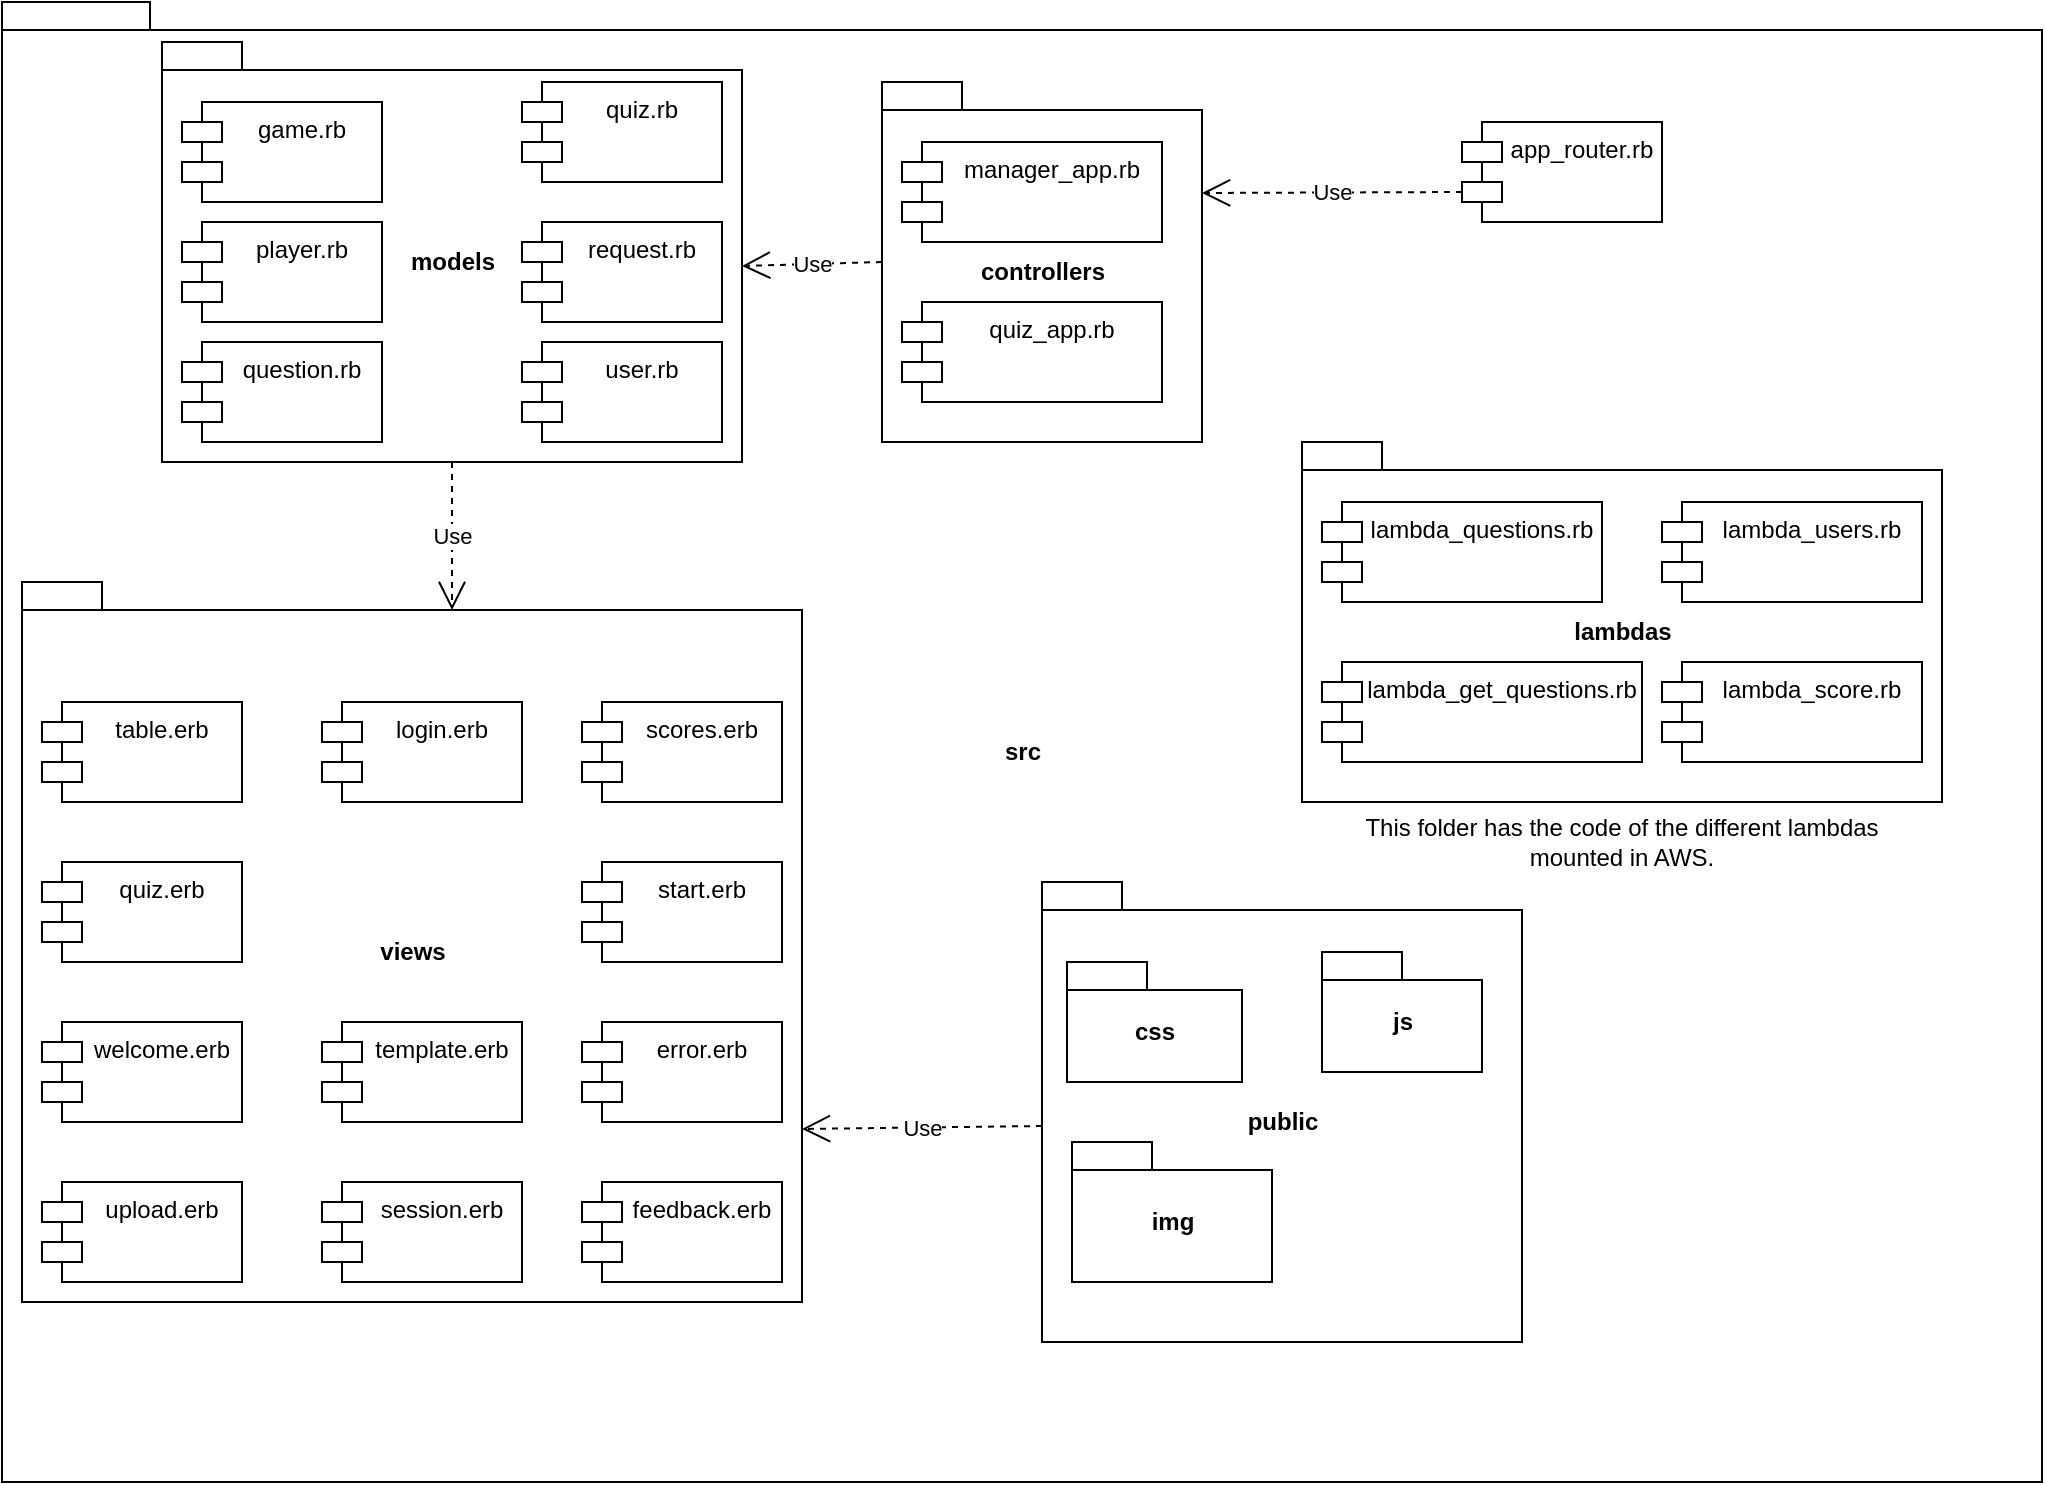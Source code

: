 <mxfile version="13.1.14" type="onedrive"><diagram id="1z8eb61m9SNjKVvQVvgX" name="Page-1"><mxGraphModel dx="1108" dy="1550" grid="1" gridSize="10" guides="1" tooltips="1" connect="1" arrows="1" fold="1" page="1" pageScale="1" pageWidth="850" pageHeight="1100" math="0" shadow="0"><root><mxCell id="0"/><mxCell id="1" parent="0"/><mxCell id="N8hWqsW-HgDxeP9UlMBC-59" value="src" style="shape=folder;fontStyle=1;spacingTop=10;tabWidth=40;tabHeight=14;tabPosition=left;html=1;" vertex="1" parent="1"><mxGeometry x="20" y="-10" width="1020" height="740" as="geometry"/></mxCell><mxCell id="N8hWqsW-HgDxeP9UlMBC-5" value="lambdas" style="shape=folder;fontStyle=1;spacingTop=10;tabWidth=40;tabHeight=14;tabPosition=left;html=1;" vertex="1" parent="1"><mxGeometry x="670" y="210" width="320" height="180" as="geometry"/></mxCell><mxCell id="N8hWqsW-HgDxeP9UlMBC-6" value="models" style="shape=folder;fontStyle=1;spacingTop=10;tabWidth=40;tabHeight=14;tabPosition=left;html=1;" vertex="1" parent="1"><mxGeometry x="100" y="10" width="290" height="210" as="geometry"/></mxCell><mxCell id="N8hWqsW-HgDxeP9UlMBC-7" value="public" style="shape=folder;fontStyle=1;spacingTop=10;tabWidth=40;tabHeight=14;tabPosition=left;html=1;" vertex="1" parent="1"><mxGeometry x="540" y="430" width="240" height="230" as="geometry"/></mxCell><mxCell id="N8hWqsW-HgDxeP9UlMBC-9" value="views" style="shape=folder;fontStyle=1;spacingTop=10;tabWidth=40;tabHeight=14;tabPosition=left;html=1;" vertex="1" parent="1"><mxGeometry x="30" y="280" width="390" height="360" as="geometry"/></mxCell><mxCell id="N8hWqsW-HgDxeP9UlMBC-12" value="game.rb" style="shape=module;align=left;spacingLeft=20;align=center;verticalAlign=top;" vertex="1" parent="1"><mxGeometry x="110" y="40" width="100" height="50" as="geometry"/></mxCell><mxCell id="N8hWqsW-HgDxeP9UlMBC-13" value="player.rb" style="shape=module;align=left;spacingLeft=20;align=center;verticalAlign=top;" vertex="1" parent="1"><mxGeometry x="110" y="100" width="100" height="50" as="geometry"/></mxCell><mxCell id="N8hWqsW-HgDxeP9UlMBC-14" value="quiz.rb" style="shape=module;align=left;spacingLeft=20;align=center;verticalAlign=top;" vertex="1" parent="1"><mxGeometry x="280" y="30" width="100" height="50" as="geometry"/></mxCell><mxCell id="N8hWqsW-HgDxeP9UlMBC-15" value="request.rb" style="shape=module;align=left;spacingLeft=20;align=center;verticalAlign=top;" vertex="1" parent="1"><mxGeometry x="280" y="100" width="100" height="50" as="geometry"/></mxCell><mxCell id="N8hWqsW-HgDxeP9UlMBC-18" value="question.rb" style="shape=module;align=left;spacingLeft=20;align=center;verticalAlign=top;" vertex="1" parent="1"><mxGeometry x="110" y="160" width="100" height="50" as="geometry"/></mxCell><mxCell id="N8hWqsW-HgDxeP9UlMBC-21" value="user.rb" style="shape=module;align=left;spacingLeft=20;align=center;verticalAlign=top;" vertex="1" parent="1"><mxGeometry x="280" y="160" width="100" height="50" as="geometry"/></mxCell><mxCell id="N8hWqsW-HgDxeP9UlMBC-22" value="lambda_questions.rb" style="shape=module;align=left;spacingLeft=20;align=center;verticalAlign=top;" vertex="1" parent="1"><mxGeometry x="680" y="240" width="140" height="50" as="geometry"/></mxCell><mxCell id="N8hWqsW-HgDxeP9UlMBC-23" value="lambda_get_questions.rb" style="shape=module;align=left;spacingLeft=20;align=center;verticalAlign=top;" vertex="1" parent="1"><mxGeometry x="680" y="320" width="160" height="50" as="geometry"/></mxCell><mxCell id="N8hWqsW-HgDxeP9UlMBC-24" value="lambda_users.rb" style="shape=module;align=left;spacingLeft=20;align=center;verticalAlign=top;" vertex="1" parent="1"><mxGeometry x="850" y="240" width="130" height="50" as="geometry"/></mxCell><mxCell id="N8hWqsW-HgDxeP9UlMBC-25" value="lambda_score.rb" style="shape=module;align=left;spacingLeft=20;align=center;verticalAlign=top;" vertex="1" parent="1"><mxGeometry x="850" y="320" width="130" height="50" as="geometry"/></mxCell><mxCell id="N8hWqsW-HgDxeP9UlMBC-26" value="css" style="shape=folder;fontStyle=1;spacingTop=10;tabWidth=40;tabHeight=14;tabPosition=left;html=1;" vertex="1" parent="1"><mxGeometry x="552.5" y="470" width="87.5" height="60" as="geometry"/></mxCell><mxCell id="N8hWqsW-HgDxeP9UlMBC-27" value="js" style="shape=folder;fontStyle=1;spacingTop=10;tabWidth=40;tabHeight=14;tabPosition=left;html=1;" vertex="1" parent="1"><mxGeometry x="680" y="465" width="80" height="60" as="geometry"/></mxCell><mxCell id="N8hWqsW-HgDxeP9UlMBC-28" value="img" style="shape=folder;fontStyle=1;spacingTop=10;tabWidth=40;tabHeight=14;tabPosition=left;html=1;" vertex="1" parent="1"><mxGeometry x="555" y="560" width="100" height="70" as="geometry"/></mxCell><mxCell id="N8hWqsW-HgDxeP9UlMBC-34" value="table.erb" style="shape=module;align=left;spacingLeft=20;align=center;verticalAlign=top;" vertex="1" parent="1"><mxGeometry x="40" y="340" width="100" height="50" as="geometry"/></mxCell><mxCell id="N8hWqsW-HgDxeP9UlMBC-35" value="quiz.erb" style="shape=module;align=left;spacingLeft=20;align=center;verticalAlign=top;" vertex="1" parent="1"><mxGeometry x="40" y="420" width="100" height="50" as="geometry"/></mxCell><mxCell id="N8hWqsW-HgDxeP9UlMBC-36" value="login.erb" style="shape=module;align=left;spacingLeft=20;align=center;verticalAlign=top;" vertex="1" parent="1"><mxGeometry x="180" y="340" width="100" height="50" as="geometry"/></mxCell><mxCell id="N8hWqsW-HgDxeP9UlMBC-37" value="scores.erb" style="shape=module;align=left;spacingLeft=20;align=center;verticalAlign=top;" vertex="1" parent="1"><mxGeometry x="310" y="340" width="100" height="50" as="geometry"/></mxCell><mxCell id="N8hWqsW-HgDxeP9UlMBC-38" value="template.erb" style="shape=module;align=left;spacingLeft=20;align=center;verticalAlign=top;" vertex="1" parent="1"><mxGeometry x="180" y="500" width="100" height="50" as="geometry"/></mxCell><mxCell id="N8hWqsW-HgDxeP9UlMBC-39" value="start.erb" style="shape=module;align=left;spacingLeft=20;align=center;verticalAlign=top;" vertex="1" parent="1"><mxGeometry x="310" y="420" width="100" height="50" as="geometry"/></mxCell><mxCell id="N8hWqsW-HgDxeP9UlMBC-40" value="welcome.erb" style="shape=module;align=left;spacingLeft=20;align=center;verticalAlign=top;" vertex="1" parent="1"><mxGeometry x="40" y="500" width="100" height="50" as="geometry"/></mxCell><mxCell id="N8hWqsW-HgDxeP9UlMBC-42" value="error.erb" style="shape=module;align=left;spacingLeft=20;align=center;verticalAlign=top;" vertex="1" parent="1"><mxGeometry x="310" y="500" width="100" height="50" as="geometry"/></mxCell><mxCell id="N8hWqsW-HgDxeP9UlMBC-43" value="upload.erb" style="shape=module;align=left;spacingLeft=20;align=center;verticalAlign=top;" vertex="1" parent="1"><mxGeometry x="40" y="580" width="100" height="50" as="geometry"/></mxCell><mxCell id="N8hWqsW-HgDxeP9UlMBC-44" value="session.erb" style="shape=module;align=left;spacingLeft=20;align=center;verticalAlign=top;" vertex="1" parent="1"><mxGeometry x="180" y="580" width="100" height="50" as="geometry"/></mxCell><mxCell id="N8hWqsW-HgDxeP9UlMBC-46" value="feedback.erb" style="shape=module;align=left;spacingLeft=20;align=center;verticalAlign=top;" vertex="1" parent="1"><mxGeometry x="310" y="580" width="100" height="50" as="geometry"/></mxCell><mxCell id="N8hWqsW-HgDxeP9UlMBC-47" value="app_router.rb" style="shape=module;align=left;spacingLeft=20;align=center;verticalAlign=top;" vertex="1" parent="1"><mxGeometry x="750" y="50" width="100" height="50" as="geometry"/></mxCell><mxCell id="N8hWqsW-HgDxeP9UlMBC-4" value="controllers" style="shape=folder;fontStyle=1;spacingTop=10;tabWidth=40;tabHeight=14;tabPosition=left;html=1;" vertex="1" parent="1"><mxGeometry x="460" y="30" width="160" height="180" as="geometry"/></mxCell><mxCell id="N8hWqsW-HgDxeP9UlMBC-10" value="manager_app.rb" style="shape=module;align=left;spacingLeft=20;align=center;verticalAlign=top;" vertex="1" parent="1"><mxGeometry x="470" y="60" width="130" height="50" as="geometry"/></mxCell><mxCell id="N8hWqsW-HgDxeP9UlMBC-11" value="quiz_app.rb" style="shape=module;align=left;spacingLeft=20;align=center;verticalAlign=top;" vertex="1" parent="1"><mxGeometry x="470" y="140" width="130" height="50" as="geometry"/></mxCell><mxCell id="N8hWqsW-HgDxeP9UlMBC-52" value="Use" style="endArrow=open;endSize=12;dashed=1;html=1;entryX=0;entryY=0;entryDx=290;entryDy=112;entryPerimeter=0;exitX=0;exitY=0.5;exitDx=0;exitDy=0;exitPerimeter=0;" edge="1" parent="1" source="N8hWqsW-HgDxeP9UlMBC-4" target="N8hWqsW-HgDxeP9UlMBC-6"><mxGeometry width="160" relative="1" as="geometry"><mxPoint x="40" y="170" as="sourcePoint"/><mxPoint x="200" y="170" as="targetPoint"/></mxGeometry></mxCell><mxCell id="N8hWqsW-HgDxeP9UlMBC-54" value="Use" style="endArrow=open;endSize=12;dashed=1;html=1;exitX=0.5;exitY=1;exitDx=0;exitDy=0;exitPerimeter=0;entryX=0;entryY=0;entryDx=215;entryDy=14;entryPerimeter=0;" edge="1" parent="1" source="N8hWqsW-HgDxeP9UlMBC-6" target="N8hWqsW-HgDxeP9UlMBC-9"><mxGeometry width="160" relative="1" as="geometry"><mxPoint x="270" y="420" as="sourcePoint"/><mxPoint x="430" y="420" as="targetPoint"/></mxGeometry></mxCell><mxCell id="N8hWqsW-HgDxeP9UlMBC-55" value="Use" style="endArrow=open;endSize=12;dashed=1;html=1;entryX=0;entryY=0;entryDx=390;entryDy=273.5;entryPerimeter=0;exitX=0;exitY=0;exitDx=0;exitDy=122;exitPerimeter=0;" edge="1" parent="1" source="N8hWqsW-HgDxeP9UlMBC-7" target="N8hWqsW-HgDxeP9UlMBC-9"><mxGeometry width="160" relative="1" as="geometry"><mxPoint x="450" y="430" as="sourcePoint"/><mxPoint x="610" y="430" as="targetPoint"/></mxGeometry></mxCell><mxCell id="N8hWqsW-HgDxeP9UlMBC-56" value="This folder has the code of the different lambdas mounted in AWS." style="text;html=1;strokeColor=none;fillColor=none;align=center;verticalAlign=middle;whiteSpace=wrap;rounded=0;" vertex="1" parent="1"><mxGeometry x="690" y="400" width="280" height="20" as="geometry"/></mxCell><mxCell id="N8hWqsW-HgDxeP9UlMBC-58" value="Use" style="endArrow=open;endSize=12;dashed=1;html=1;exitX=0;exitY=0;exitDx=0;exitDy=35;exitPerimeter=0;entryX=0;entryY=0;entryDx=160;entryDy=55.5;entryPerimeter=0;" edge="1" parent="1" source="N8hWqsW-HgDxeP9UlMBC-47" target="N8hWqsW-HgDxeP9UlMBC-4"><mxGeometry width="160" relative="1" as="geometry"><mxPoint x="420" y="230" as="sourcePoint"/><mxPoint x="580" y="230" as="targetPoint"/></mxGeometry></mxCell></root></mxGraphModel></diagram></mxfile>